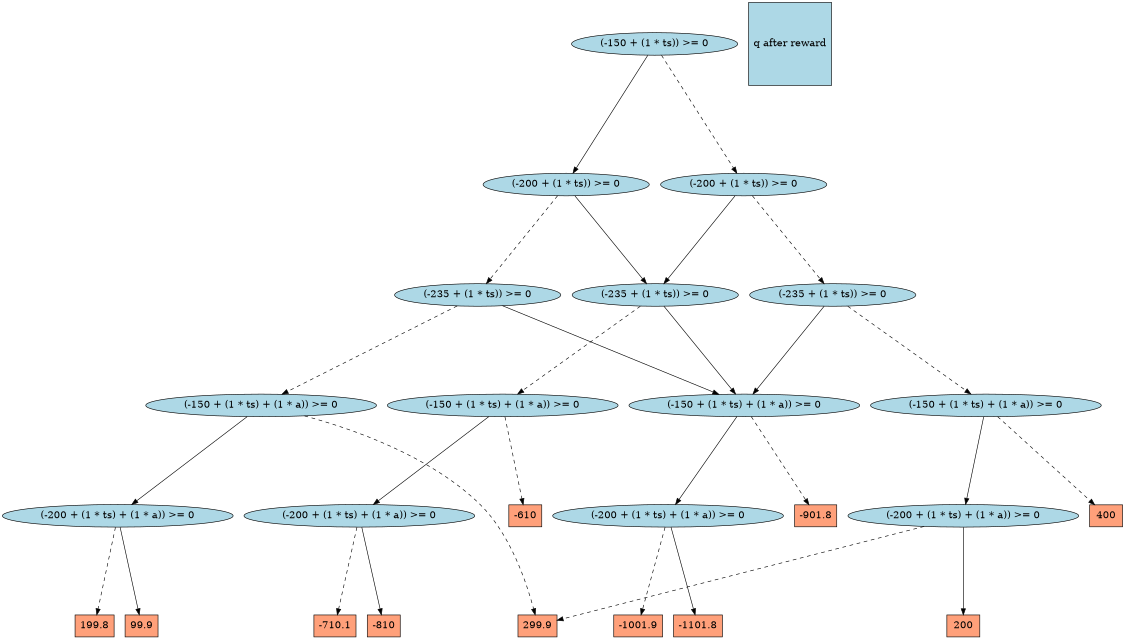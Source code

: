digraph G {
	graph [fontname=Helvetica, fontsize=16, ratio=auto, size="7.5,10", ranksep="2.00"];
	node [label="\N", fontsize=16];
	graph [bb="0,0,1495,1012"];
	106 [label="(-150 + (1 * ts) + (1 * a)) >= 0", fillcolor=lightblue, color=black, shape=ellipse, style=filled, pos="983,381", width="4.0942", height="0.51069"];
	105 [label="(-200 + (1 * ts) + (1 * a)) >= 0", fillcolor=lightblue, color=black, shape=ellipse, style=filled, pos="885,199", width="4.0942", height="0.51069"];
	104 [label="-1001.9", fillcolor=lightsalmon, color=black, shape=box, style=filled, pos="842,18", width="0.92361", height="0.5"];
	103 [label="-901.8", fillcolor=lightsalmon, color=black, shape=box, style=filled, pos="1080,199", width="0.8125", height="0.5"];
	99 [label="-710.1", fillcolor=lightsalmon, color=black, shape=box, style=filled, pos="423,18", width="0.8125", height="0.5"];
	101 [label="(-150 + (1 * ts) + (1 * a)) >= 0", fillcolor=lightblue, color=black, shape=ellipse, style=filled, pos="669,381", width="4.0942", height="0.51069"];
	100 [label="(-200 + (1 * ts) + (1 * a)) >= 0", fillcolor=lightblue, color=black, shape=ellipse, style=filled, pos="461,199", width="4.0942", height="0.51069"];
	98 [label="-610", fillcolor=lightsalmon, color=black, shape=box, style=filled, pos="692,199", width="0.75", height="0.5"];
	143 [label="(-235 + (1 * ts)) >= 0", fillcolor=lightblue, color=black, shape=ellipse, style=filled, pos="633,563", width="2.9789", height="0.51069"];
	144 [label="(-200 + (1 * ts)) >= 0", fillcolor=lightblue, color=black, shape=ellipse, style=filled, pos="749,745", width="2.9789", height="0.51069"];
	145 [label="(-150 + (1 * ts)) >= 0", fillcolor=lightblue, color=black, shape=ellipse, style=filled, pos="865,960", width="2.9789", height="0.51069"];
	96 [label="(-150 + (1 * ts) + (1 * a)) >= 0", fillcolor=lightblue, color=black, shape=ellipse, style=filled, pos="355,381", width="4.0942", height="0.51069"];
	95 [label="(-200 + (1 * ts) + (1 * a)) >= 0", fillcolor=lightblue, color=black, shape=ellipse, style=filled, pos="147,199", width="4.0942", height="0.51069"];
	94 [label="199.8", fillcolor=lightsalmon, color=black, shape=box, style=filled, pos="111,18", width="0.75", height="0.5"];
	93 [label="(-150 + (1 * ts) + (1 * a)) >= 0", fillcolor=lightblue, color=black, shape=ellipse, style=filled, pos="1297,381", width="4.0942", height="0.51069"];
	92 [label="(-200 + (1 * ts) + (1 * a)) >= 0", fillcolor=lightblue, color=black, shape=ellipse, style=filled, pos="1275,199", width="4.0942", height="0.51069"];
	91 [label="299.9", fillcolor=lightsalmon, color=black, shape=box, style=filled, pos="700,18", width="0.75", height="0.5"];
	90 [label=400, fillcolor=lightsalmon, color=black, shape=box, style=filled, pos="1468,199", width="0.75", height="0.5"];
	3 [label="-1101.8", fillcolor=lightsalmon, color=black, shape=box, style=filled, pos="927,18", width="0.92361", height="0.5"];
	7 [label=200, fillcolor=lightsalmon, color=black, shape=box, style=filled, pos="1275,18", width="0.75", height="0.5"];
	6 [label="99.9", fillcolor=lightsalmon, color=black, shape=box, style=filled, pos="183,18", width="0.75", height="0.5"];
	5 [label="-810", fillcolor=lightsalmon, color=black, shape=box, style=filled, pos="498,18", width="0.75", height="0.5"];
	140 [label="(-235 + (1 * ts)) >= 0", fillcolor=lightblue, color=black, shape=ellipse, style=filled, pos="1099,563", width="2.9789", height="0.51069"];
	_temp_ [label="q after reward", fillcolor=lightblue, color=black, shape=square, style=filled, pos="1042,960", width="1.4236", height="1.4306"];
	142 [label="(-200 + (1 * ts)) >= 0", fillcolor=lightblue, color=black, shape=ellipse, style=filled, pos="982,745", width="2.9789", height="0.51069"];
	141 [label="(-235 + (1 * ts)) >= 0", fillcolor=lightblue, color=black, shape=ellipse, style=filled, pos="866,563", width="2.9789", height="0.51069"];
	106 -> 105 [color=black, style=solid, pos="e,894.47,217.39 973.42,362.41 956.18,330.74 919.82,263.95 899.51,226.64"];
	106 -> 103 [color=black, style=dashed, pos="e,1070.8,217.13 992.48,362.41 1009.6,330.66 1045.7,263.61 1065.8,226.36"];
	105 -> 3 [color=black, style=solid, pos="e,923,36.035 889.1,180.51 896.45,149.2 911.89,83.39 920.63,46.163"];
	105 -> 104 [color=black, style=dashed, pos="e,846.09,36.035 880.8,180.51 873.28,149.2 857.47,83.39 848.53,46.163"];
	101 -> 98 [color=black, style=dashed, pos="e,689.81,217.13 671.25,362.41 675.27,330.93 683.73,264.75 688.51,227.31"];
	101 -> 100 [color=black, style=solid, pos="e,481.19,217.47 649.06,362.74 611.8,330.5 531.57,261.07 488.94,224.18"];
	100 -> 5 [color=black, style=solid, pos="e,494.48,36.035 464.62,180.51 471.09,149.2 484.69,83.39 492.39,46.163"];
	100 -> 99 [color=black, style=dashed, pos="e,426.62,36.035 457.29,180.51 450.64,149.2 436.67,83.39 428.77,46.163"];
	143 -> 96 [color=black, style=dashed, pos="e,381.69,399.28 606.85,545.07 556.68,512.58 446.91,441.51 390.3,404.86"];
	143 -> 106 [color=black, style=solid, pos="e,950.01,398.96 665.3,545.39 728.87,512.7 870.17,440.03 940.92,403.64"];
	144 -> 143 [color=black, style=dashed, pos="e,644.21,581.39 737.67,726.41 717.17,694.61 673.85,627.39 649.86,590.17"];
	144 -> 141 [color=black, style=solid, pos="e,854.69,581.39 760.43,726.41 781.1,694.61 824.8,627.39 848.99,590.17"];
	145 -> 144 [color=black, style=solid, pos="e,758.46,763.37 855.51,941.57 835.19,904.27 787.4,816.51 763.35,772.35"];
	145 -> 142 [color=black, style=dashed, pos="e,972.46,763.37 874.57,941.57 895.07,904.27 943.27,816.51 967.53,772.35"];
	96 -> 95 [color=black, style=solid, pos="e,167.19,217.47 335.06,362.74 297.8,330.5 217.57,261.07 174.94,224.18"];
	96 -> 91 [color=black, style=dashed, pos="e,696.62,36.051 397.87,363.41 454.99,339.33 555.93,289.62 617,218 661.35,165.99 684.66,86.926 694.38,45.867"];
	95 -> 94 [color=black, style=dashed, pos="e,114.43,36.035 143.48,180.51 137.19,149.2 123.95,83.39 116.46,46.163"];
	95 -> 6 [color=black, style=solid, pos="e,179.57,36.035 150.52,180.51 156.81,149.2 170.05,83.39 177.54,46.163"];
	93 -> 92 [color=black, style=solid, pos="e,1277.1,217.39 1294.9,362.41 1291,331.01 1283,265.09 1278.4,227.6"];
	93 -> 90 [color=black, style=dashed, pos="e,1451.7,217.13 1313.7,362.41 1344.4,330.12 1409.7,261.32 1444.7,224.48"];
	92 -> 7 [color=black, style=solid, pos="e,1275,36.035 1275,180.51 1275,149.2 1275,83.39 1275,46.163"];
	92 -> 91 [color=black, style=dashed, pos="e,727.11,27.439 1223,181.8 1108.2,146.06 835.6,61.212 736.67,30.417"];
	140 -> 93 [color=black, style=dashed, pos="e,1277.8,399.47 1118,544.74 1153.4,512.57 1229.5,443.35 1270.1,406.41"];
	140 -> 106 [color=black, style=solid, pos="e,994.21,399.39 1087.7,544.41 1067.2,512.61 1023.8,445.39 999.86,408.17"];
	142 -> 140 [color=black, style=dashed, pos="e,1087.7,581.39 993.43,726.41 1014.1,694.61 1057.8,627.39 1082,590.17"];
	142 -> 141 [color=black, style=solid, pos="e,877.21,581.39 970.67,726.41 950.17,694.61 906.85,627.39 882.86,590.17"];
	141 -> 106 [color=black, style=solid, pos="e,971.69,399.39 877.43,544.41 898.1,512.61 941.8,445.39 965.99,408.17"];
	141 -> 101 [color=black, style=dashed, pos="e,688.12,399.47 847.11,544.74 811.9,512.57 736.15,443.35 695.71,406.41"];
}
